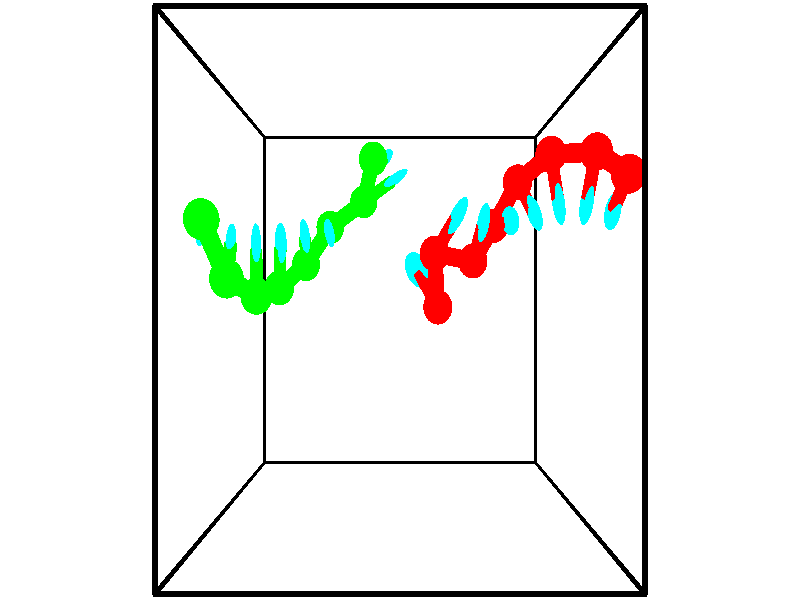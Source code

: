 // switches for output
#declare DRAW_BASES = 1; // possible values are 0, 1; only relevant for DNA ribbons
#declare DRAW_BASES_TYPE = 3; // possible values are 1, 2, 3; only relevant for DNA ribbons
#declare DRAW_FOG = 0; // set to 1 to enable fog

#include "colors.inc"

#include "transforms.inc"
background { rgb <1, 1, 1>}

#default {
   normal{
       ripples 0.25
       frequency 0.20
       turbulence 0.2
       lambda 5
   }
	finish {
		phong 0.1
		phong_size 40.
	}
}

// original window dimensions: 1024x640


// camera settings

camera {
	sky <-0, 1, 0>
	up <-0, 1, 0>
	right 1.6 * <1, 0, 0>
	location <2.5, 2.5, 11.1562>
	look_at <2.5, 2.5, 2.5>
	direction <0, 0, -8.6562>
	angle 67.0682
}


# declare cpy_camera_pos = <2.5, 2.5, 11.1562>;
# if (DRAW_FOG = 1)
fog {
	fog_type 2
	up vnormalize(cpy_camera_pos)
	color rgbt<1,1,1,0.3>
	distance 1e-5
	fog_alt 3e-3
	fog_offset 4
}
# end


// LIGHTS

# declare lum = 6;
global_settings {
	ambient_light rgb lum * <0.05, 0.05, 0.05>
	max_trace_level 15
}# declare cpy_direct_light_amount = 0.25;
light_source
{	1000 * <-1, -1, 1>,
	rgb lum * cpy_direct_light_amount
	parallel
}

light_source
{	1000 * <1, 1, -1>,
	rgb lum * cpy_direct_light_amount
	parallel
}

// strand 0

// nucleotide -1

// particle -1
sphere {
	<3.151704, 2.397284, 0.738430> 0.250000
	pigment { color rgbt <1,0,0,0> }
	no_shadow
}
cylinder {
	<2.949593, 2.710697, 0.593781>,  <2.828326, 2.898745, 0.506991>, 0.100000
	pigment { color rgbt <1,0,0,0> }
	no_shadow
}
cylinder {
	<2.949593, 2.710697, 0.593781>,  <3.151704, 2.397284, 0.738430>, 0.100000
	pigment { color rgbt <1,0,0,0> }
	no_shadow
}

// particle -1
sphere {
	<2.949593, 2.710697, 0.593781> 0.100000
	pigment { color rgbt <1,0,0,0> }
	no_shadow
}
sphere {
	0, 1
	scale<0.080000,0.200000,0.300000>
	matrix <0.503189, -0.072928, -0.861094,
		-0.701068, -0.617056, -0.357416,
		-0.505278, 0.783532, -0.361623,
		2.798009, 2.945757, 0.485294>
	pigment { color rgbt <0,1,1,0> }
	no_shadow
}
cylinder {
	<3.078952, 3.147353, 1.050798>,  <3.151704, 2.397284, 0.738430>, 0.130000
	pigment { color rgbt <1,0,0,0> }
	no_shadow
}

// nucleotide -1

// particle -1
sphere {
	<3.078952, 3.147353, 1.050798> 0.250000
	pigment { color rgbt <1,0,0,0> }
	no_shadow
}
cylinder {
	<3.273956, 3.422638, 1.265720>,  <3.390959, 3.587809, 1.394674>, 0.100000
	pigment { color rgbt <1,0,0,0> }
	no_shadow
}
cylinder {
	<3.273956, 3.422638, 1.265720>,  <3.078952, 3.147353, 1.050798>, 0.100000
	pigment { color rgbt <1,0,0,0> }
	no_shadow
}

// particle -1
sphere {
	<3.273956, 3.422638, 1.265720> 0.100000
	pigment { color rgbt <1,0,0,0> }
	no_shadow
}
sphere {
	0, 1
	scale<0.080000,0.200000,0.300000>
	matrix <0.872910, -0.370777, -0.317100,
		-0.019010, 0.623610, -0.781505,
		0.487511, 0.688212, 0.537306,
		3.420209, 3.629102, 1.426912>
	pigment { color rgbt <0,1,1,0> }
	no_shadow
}
cylinder {
	<3.752173, 3.058682, 0.771464>,  <3.078952, 3.147353, 1.050798>, 0.130000
	pigment { color rgbt <1,0,0,0> }
	no_shadow
}

// nucleotide -1

// particle -1
sphere {
	<3.752173, 3.058682, 0.771464> 0.250000
	pigment { color rgbt <1,0,0,0> }
	no_shadow
}
cylinder {
	<3.817207, 3.342278, 1.045952>,  <3.856228, 3.512435, 1.210645>, 0.100000
	pigment { color rgbt <1,0,0,0> }
	no_shadow
}
cylinder {
	<3.817207, 3.342278, 1.045952>,  <3.752173, 3.058682, 0.771464>, 0.100000
	pigment { color rgbt <1,0,0,0> }
	no_shadow
}

// particle -1
sphere {
	<3.817207, 3.342278, 1.045952> 0.100000
	pigment { color rgbt <1,0,0,0> }
	no_shadow
}
sphere {
	0, 1
	scale<0.080000,0.200000,0.300000>
	matrix <0.984323, -0.068361, -0.162587,
		-0.068361, 0.701898, -0.708990,
		0.162587, 0.708990, 0.686221,
		3.865983, 3.554975, 1.251818>
	pigment { color rgbt <0,1,1,0> }
	no_shadow
}
cylinder {
	<4.159173, 3.592837, 0.480744>,  <3.752173, 3.058682, 0.771464>, 0.130000
	pigment { color rgbt <1,0,0,0> }
	no_shadow
}

// nucleotide -1

// particle -1
sphere {
	<4.159173, 3.592837, 0.480744> 0.250000
	pigment { color rgbt <1,0,0,0> }
	no_shadow
}
cylinder {
	<4.253822, 3.592556, 0.869385>,  <4.310612, 3.592388, 1.102569>, 0.100000
	pigment { color rgbt <1,0,0,0> }
	no_shadow
}
cylinder {
	<4.253822, 3.592556, 0.869385>,  <4.159173, 3.592837, 0.480744>, 0.100000
	pigment { color rgbt <1,0,0,0> }
	no_shadow
}

// particle -1
sphere {
	<4.253822, 3.592556, 0.869385> 0.100000
	pigment { color rgbt <1,0,0,0> }
	no_shadow
}
sphere {
	0, 1
	scale<0.080000,0.200000,0.300000>
	matrix <0.950987, 0.205066, -0.231454,
		-0.199080, 0.978748, 0.049190,
		0.236622, -0.000702, 0.971601,
		4.324809, 3.592345, 1.160865>
	pigment { color rgbt <0,1,1,0> }
	no_shadow
}
cylinder {
	<4.519390, 4.189534, 0.774368>,  <4.159173, 3.592837, 0.480744>, 0.130000
	pigment { color rgbt <1,0,0,0> }
	no_shadow
}

// nucleotide -1

// particle -1
sphere {
	<4.519390, 4.189534, 0.774368> 0.250000
	pigment { color rgbt <1,0,0,0> }
	no_shadow
}
cylinder {
	<4.623741, 3.905865, 1.036366>,  <4.686352, 3.735663, 1.193564>, 0.100000
	pigment { color rgbt <1,0,0,0> }
	no_shadow
}
cylinder {
	<4.623741, 3.905865, 1.036366>,  <4.519390, 4.189534, 0.774368>, 0.100000
	pigment { color rgbt <1,0,0,0> }
	no_shadow
}

// particle -1
sphere {
	<4.623741, 3.905865, 1.036366> 0.100000
	pigment { color rgbt <1,0,0,0> }
	no_shadow
}
sphere {
	0, 1
	scale<0.080000,0.200000,0.300000>
	matrix <0.962702, 0.241542, -0.121914,
		-0.071750, 0.662368, 0.745735,
		0.260878, -0.709173, 0.654994,
		4.702005, 3.693113, 1.232864>
	pigment { color rgbt <0,1,1,0> }
	no_shadow
}
cylinder {
	<4.984209, 4.499261, 1.209776>,  <4.519390, 4.189534, 0.774368>, 0.130000
	pigment { color rgbt <1,0,0,0> }
	no_shadow
}

// nucleotide -1

// particle -1
sphere {
	<4.984209, 4.499261, 1.209776> 0.250000
	pigment { color rgbt <1,0,0,0> }
	no_shadow
}
cylinder {
	<5.045227, 4.107048, 1.259228>,  <5.081838, 3.871720, 1.288899>, 0.100000
	pigment { color rgbt <1,0,0,0> }
	no_shadow
}
cylinder {
	<5.045227, 4.107048, 1.259228>,  <4.984209, 4.499261, 1.209776>, 0.100000
	pigment { color rgbt <1,0,0,0> }
	no_shadow
}

// particle -1
sphere {
	<5.045227, 4.107048, 1.259228> 0.100000
	pigment { color rgbt <1,0,0,0> }
	no_shadow
}
sphere {
	0, 1
	scale<0.080000,0.200000,0.300000>
	matrix <0.987423, 0.145955, -0.060767,
		0.041539, 0.131345, 0.990466,
		0.152544, -0.980533, 0.123630,
		5.090991, 3.812888, 1.296317>
	pigment { color rgbt <0,1,1,0> }
	no_shadow
}
cylinder {
	<5.607563, 4.457153, 1.598186>,  <4.984209, 4.499261, 1.209776>, 0.130000
	pigment { color rgbt <1,0,0,0> }
	no_shadow
}

// nucleotide -1

// particle -1
sphere {
	<5.607563, 4.457153, 1.598186> 0.250000
	pigment { color rgbt <1,0,0,0> }
	no_shadow
}
cylinder {
	<5.567406, 4.088524, 1.448185>,  <5.543312, 3.867347, 1.358185>, 0.100000
	pigment { color rgbt <1,0,0,0> }
	no_shadow
}
cylinder {
	<5.567406, 4.088524, 1.448185>,  <5.607563, 4.457153, 1.598186>, 0.100000
	pigment { color rgbt <1,0,0,0> }
	no_shadow
}

// particle -1
sphere {
	<5.567406, 4.088524, 1.448185> 0.100000
	pigment { color rgbt <1,0,0,0> }
	no_shadow
}
sphere {
	0, 1
	scale<0.080000,0.200000,0.300000>
	matrix <0.993004, -0.069256, -0.095639,
		0.062167, -0.381980, 0.922077,
		-0.100392, -0.921572, -0.375002,
		5.537288, 3.812052, 1.335684>
	pigment { color rgbt <0,1,1,0> }
	no_shadow
}
cylinder {
	<5.963404, 4.091985, 2.007427>,  <5.607563, 4.457153, 1.598186>, 0.130000
	pigment { color rgbt <1,0,0,0> }
	no_shadow
}

// nucleotide -1

// particle -1
sphere {
	<5.963404, 4.091985, 2.007427> 0.250000
	pigment { color rgbt <1,0,0,0> }
	no_shadow
}
cylinder {
	<5.940742, 3.859180, 1.682945>,  <5.927146, 3.719498, 1.488256>, 0.100000
	pigment { color rgbt <1,0,0,0> }
	no_shadow
}
cylinder {
	<5.940742, 3.859180, 1.682945>,  <5.963404, 4.091985, 2.007427>, 0.100000
	pigment { color rgbt <1,0,0,0> }
	no_shadow
}

// particle -1
sphere {
	<5.940742, 3.859180, 1.682945> 0.100000
	pigment { color rgbt <1,0,0,0> }
	no_shadow
}
sphere {
	0, 1
	scale<0.080000,0.200000,0.300000>
	matrix <0.994183, 0.041664, -0.099324,
		0.091605, -0.812113, 0.576265,
		-0.056653, -0.582011, -0.811205,
		5.923747, 3.684577, 1.439584>
	pigment { color rgbt <0,1,1,0> }
	no_shadow
}
// strand 1

// nucleotide -1

// particle -1
sphere {
	<2.026263, 4.573968, 0.510428> 0.250000
	pigment { color rgbt <0,1,0,0> }
	no_shadow
}
cylinder {
	<2.125504, 4.644142, 0.129341>,  <2.185048, 4.686247, -0.099311>, 0.100000
	pigment { color rgbt <0,1,0,0> }
	no_shadow
}
cylinder {
	<2.125504, 4.644142, 0.129341>,  <2.026263, 4.573968, 0.510428>, 0.100000
	pigment { color rgbt <0,1,0,0> }
	no_shadow
}

// particle -1
sphere {
	<2.125504, 4.644142, 0.129341> 0.100000
	pigment { color rgbt <0,1,0,0> }
	no_shadow
}
sphere {
	0, 1
	scale<0.080000,0.200000,0.300000>
	matrix <0.704008, -0.708218, 0.052921,
		-0.665446, -0.683849, -0.299218,
		0.248101, 0.175436, -0.952716,
		2.199934, 4.696773, -0.156474>
	pigment { color rgbt <0,1,1,0> }
	no_shadow
}
cylinder {
	<1.833427, 4.002461, 0.062196>,  <2.026263, 4.573968, 0.510428>, 0.130000
	pigment { color rgbt <0,1,0,0> }
	no_shadow
}

// nucleotide -1

// particle -1
sphere {
	<1.833427, 4.002461, 0.062196> 0.250000
	pigment { color rgbt <0,1,0,0> }
	no_shadow
}
cylinder {
	<2.152878, 4.215591, -0.049728>,  <2.344548, 4.343470, -0.116883>, 0.100000
	pigment { color rgbt <0,1,0,0> }
	no_shadow
}
cylinder {
	<2.152878, 4.215591, -0.049728>,  <1.833427, 4.002461, 0.062196>, 0.100000
	pigment { color rgbt <0,1,0,0> }
	no_shadow
}

// particle -1
sphere {
	<2.152878, 4.215591, -0.049728> 0.100000
	pigment { color rgbt <0,1,0,0> }
	no_shadow
}
sphere {
	0, 1
	scale<0.080000,0.200000,0.300000>
	matrix <0.547993, -0.836017, -0.027912,
		-0.248798, -0.131043, -0.959649,
		0.798626, 0.532826, -0.279810,
		2.392466, 4.375439, -0.133671>
	pigment { color rgbt <0,1,1,0> }
	no_shadow
}
cylinder {
	<1.232382, 3.601527, 0.174232>,  <1.833427, 4.002461, 0.062196>, 0.130000
	pigment { color rgbt <0,1,0,0> }
	no_shadow
}

// nucleotide -1

// particle -1
sphere {
	<1.232382, 3.601527, 0.174232> 0.250000
	pigment { color rgbt <0,1,0,0> }
	no_shadow
}
cylinder {
	<1.268524, 3.517536, 0.563641>,  <1.290209, 3.467141, 0.797286>, 0.100000
	pigment { color rgbt <0,1,0,0> }
	no_shadow
}
cylinder {
	<1.268524, 3.517536, 0.563641>,  <1.232382, 3.601527, 0.174232>, 0.100000
	pigment { color rgbt <0,1,0,0> }
	no_shadow
}

// particle -1
sphere {
	<1.268524, 3.517536, 0.563641> 0.100000
	pigment { color rgbt <0,1,0,0> }
	no_shadow
}
sphere {
	0, 1
	scale<0.080000,0.200000,0.300000>
	matrix <-0.974041, -0.222359, 0.042443,
		0.207559, -0.952085, -0.224618,
		0.090355, -0.209978, 0.973522,
		1.295631, 3.454543, 0.855697>
	pigment { color rgbt <0,1,1,0> }
	no_shadow
}
cylinder {
	<0.802277, 3.034722, 0.252836>,  <1.232382, 3.601527, 0.174232>, 0.130000
	pigment { color rgbt <0,1,0,0> }
	no_shadow
}

// nucleotide -1

// particle -1
sphere {
	<0.802277, 3.034722, 0.252836> 0.250000
	pigment { color rgbt <0,1,0,0> }
	no_shadow
}
cylinder {
	<0.843529, 3.249271, 0.587898>,  <0.868280, 3.378001, 0.788936>, 0.100000
	pigment { color rgbt <0,1,0,0> }
	no_shadow
}
cylinder {
	<0.843529, 3.249271, 0.587898>,  <0.802277, 3.034722, 0.252836>, 0.100000
	pigment { color rgbt <0,1,0,0> }
	no_shadow
}

// particle -1
sphere {
	<0.843529, 3.249271, 0.587898> 0.100000
	pigment { color rgbt <0,1,0,0> }
	no_shadow
}
sphere {
	0, 1
	scale<0.080000,0.200000,0.300000>
	matrix <-0.943791, -0.213119, 0.252664,
		0.314042, -0.816629, 0.484246,
		0.103130, 0.536374, 0.837655,
		0.874468, 3.410184, 0.839195>
	pigment { color rgbt <0,1,1,0> }
	no_shadow
}
cylinder {
	<0.423642, 2.672399, 0.767978>,  <0.802277, 3.034722, 0.252836>, 0.130000
	pigment { color rgbt <0,1,0,0> }
	no_shadow
}

// nucleotide -1

// particle -1
sphere {
	<0.423642, 2.672399, 0.767978> 0.250000
	pigment { color rgbt <0,1,0,0> }
	no_shadow
}
cylinder {
	<0.473732, 3.022068, 0.955654>,  <0.503786, 3.231870, 1.068260>, 0.100000
	pigment { color rgbt <0,1,0,0> }
	no_shadow
}
cylinder {
	<0.473732, 3.022068, 0.955654>,  <0.423642, 2.672399, 0.767978>, 0.100000
	pigment { color rgbt <0,1,0,0> }
	no_shadow
}

// particle -1
sphere {
	<0.473732, 3.022068, 0.955654> 0.100000
	pigment { color rgbt <0,1,0,0> }
	no_shadow
}
sphere {
	0, 1
	scale<0.080000,0.200000,0.300000>
	matrix <-0.880274, -0.120244, 0.458976,
		0.457642, -0.470491, 0.754455,
		0.125226, 0.874174, 0.469189,
		0.511300, 3.284320, 1.096411>
	pigment { color rgbt <0,1,1,0> }
	no_shadow
}
cylinder {
	<0.196038, 2.551939, 1.462368>,  <0.423642, 2.672399, 0.767978>, 0.130000
	pigment { color rgbt <0,1,0,0> }
	no_shadow
}

// nucleotide -1

// particle -1
sphere {
	<0.196038, 2.551939, 1.462368> 0.250000
	pigment { color rgbt <0,1,0,0> }
	no_shadow
}
cylinder {
	<0.175728, 2.946140, 1.397617>,  <0.163542, 3.182661, 1.358767>, 0.100000
	pigment { color rgbt <0,1,0,0> }
	no_shadow
}
cylinder {
	<0.175728, 2.946140, 1.397617>,  <0.196038, 2.551939, 1.462368>, 0.100000
	pigment { color rgbt <0,1,0,0> }
	no_shadow
}

// particle -1
sphere {
	<0.175728, 2.946140, 1.397617> 0.100000
	pigment { color rgbt <0,1,0,0> }
	no_shadow
}
sphere {
	0, 1
	scale<0.080000,0.200000,0.300000>
	matrix <-0.961494, -0.004401, 0.274790,
		0.270095, 0.169597, 0.947779,
		-0.050775, 0.985504, -0.161878,
		0.160495, 3.241791, 1.349054>
	pigment { color rgbt <0,1,1,0> }
	no_shadow
}
cylinder {
	<-0.100097, 2.768329, 2.109020>,  <0.196038, 2.551939, 1.462368>, 0.130000
	pigment { color rgbt <0,1,0,0> }
	no_shadow
}

// nucleotide -1

// particle -1
sphere {
	<-0.100097, 2.768329, 2.109020> 0.250000
	pigment { color rgbt <0,1,0,0> }
	no_shadow
}
cylinder {
	<-0.141190, 3.050060, 1.828060>,  <-0.165845, 3.219099, 1.659484>, 0.100000
	pigment { color rgbt <0,1,0,0> }
	no_shadow
}
cylinder {
	<-0.141190, 3.050060, 1.828060>,  <-0.100097, 2.768329, 2.109020>, 0.100000
	pigment { color rgbt <0,1,0,0> }
	no_shadow
}

// particle -1
sphere {
	<-0.141190, 3.050060, 1.828060> 0.100000
	pigment { color rgbt <0,1,0,0> }
	no_shadow
}
sphere {
	0, 1
	scale<0.080000,0.200000,0.300000>
	matrix <-0.983725, 0.032709, 0.176675,
		0.147413, 0.709120, 0.689506,
		-0.102731, 0.704329, -0.702401,
		-0.172009, 3.261359, 1.617340>
	pigment { color rgbt <0,1,1,0> }
	no_shadow
}
cylinder {
	<-0.348237, 3.465534, 2.502115>,  <-0.100097, 2.768329, 2.109020>, 0.130000
	pigment { color rgbt <0,1,0,0> }
	no_shadow
}

// nucleotide -1

// particle -1
sphere {
	<-0.348237, 3.465534, 2.502115> 0.250000
	pigment { color rgbt <0,1,0,0> }
	no_shadow
}
cylinder {
	<-0.475983, 3.424110, 2.125332>,  <-0.552630, 3.399256, 1.899262>, 0.100000
	pigment { color rgbt <0,1,0,0> }
	no_shadow
}
cylinder {
	<-0.475983, 3.424110, 2.125332>,  <-0.348237, 3.465534, 2.502115>, 0.100000
	pigment { color rgbt <0,1,0,0> }
	no_shadow
}

// particle -1
sphere {
	<-0.475983, 3.424110, 2.125332> 0.100000
	pigment { color rgbt <0,1,0,0> }
	no_shadow
}
sphere {
	0, 1
	scale<0.080000,0.200000,0.300000>
	matrix <-0.944453, 0.116136, 0.307441,
		0.077557, 0.987819, -0.134897,
		-0.319363, -0.103560, -0.941957,
		-0.571792, 3.393042, 1.842745>
	pigment { color rgbt <0,1,1,0> }
	no_shadow
}
// box output
cylinder {
	<0.000000, 0.000000, 0.000000>,  <5.000000, 0.000000, 0.000000>, 0.025000
	pigment { color rgbt <0,0,0,0> }
	no_shadow
}
cylinder {
	<0.000000, 0.000000, 0.000000>,  <0.000000, 5.000000, 0.000000>, 0.025000
	pigment { color rgbt <0,0,0,0> }
	no_shadow
}
cylinder {
	<0.000000, 0.000000, 0.000000>,  <0.000000, 0.000000, 5.000000>, 0.025000
	pigment { color rgbt <0,0,0,0> }
	no_shadow
}
cylinder {
	<5.000000, 5.000000, 5.000000>,  <0.000000, 5.000000, 5.000000>, 0.025000
	pigment { color rgbt <0,0,0,0> }
	no_shadow
}
cylinder {
	<5.000000, 5.000000, 5.000000>,  <5.000000, 0.000000, 5.000000>, 0.025000
	pigment { color rgbt <0,0,0,0> }
	no_shadow
}
cylinder {
	<5.000000, 5.000000, 5.000000>,  <5.000000, 5.000000, 0.000000>, 0.025000
	pigment { color rgbt <0,0,0,0> }
	no_shadow
}
cylinder {
	<0.000000, 0.000000, 5.000000>,  <0.000000, 5.000000, 5.000000>, 0.025000
	pigment { color rgbt <0,0,0,0> }
	no_shadow
}
cylinder {
	<0.000000, 0.000000, 5.000000>,  <5.000000, 0.000000, 5.000000>, 0.025000
	pigment { color rgbt <0,0,0,0> }
	no_shadow
}
cylinder {
	<5.000000, 5.000000, 0.000000>,  <0.000000, 5.000000, 0.000000>, 0.025000
	pigment { color rgbt <0,0,0,0> }
	no_shadow
}
cylinder {
	<5.000000, 5.000000, 0.000000>,  <5.000000, 0.000000, 0.000000>, 0.025000
	pigment { color rgbt <0,0,0,0> }
	no_shadow
}
cylinder {
	<5.000000, 0.000000, 5.000000>,  <5.000000, 0.000000, 0.000000>, 0.025000
	pigment { color rgbt <0,0,0,0> }
	no_shadow
}
cylinder {
	<0.000000, 5.000000, 0.000000>,  <0.000000, 5.000000, 5.000000>, 0.025000
	pigment { color rgbt <0,0,0,0> }
	no_shadow
}
// end of box output
